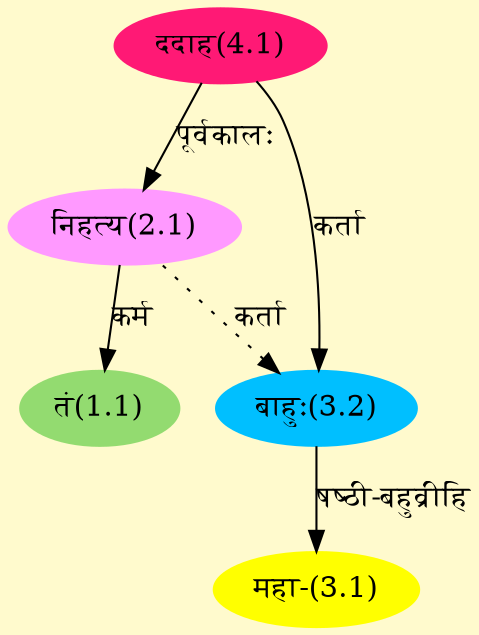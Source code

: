 digraph G{
rankdir=BT;
 compound=true;
 bgcolor="lemonchiffon1";
Node1_1 [style=filled, color="#93DB70" label = "तं(1.1)"]
Node2_1 [style=filled, color="#FF99FF" label = "निहत्य(2.1)"]
Node4_1 [style=filled, color="#FF1975" label = "ददाह(4.1)"]
Node3_1 [style=filled, color="#FFFF00" label = "महा-(3.1)"]
Node3_2 [style=filled, color="#00BFFF" label = "बाहुः(3.2)"]
/* Start of Relations section */

Node1_1 -> Node2_1 [  label="कर्म"  dir="back" ]
Node2_1 -> Node4_1 [  label="पूर्वकालः"  dir="back" ]
Node3_1 -> Node3_2 [  label="षष्ठी-बहुव्रीहि"  dir="back" ]
Node3_2 -> Node4_1 [  label="कर्ता"  dir="back" ]
Node3_2 -> Node2_1 [ style=dotted label="कर्ता"  dir="back" ]
}
